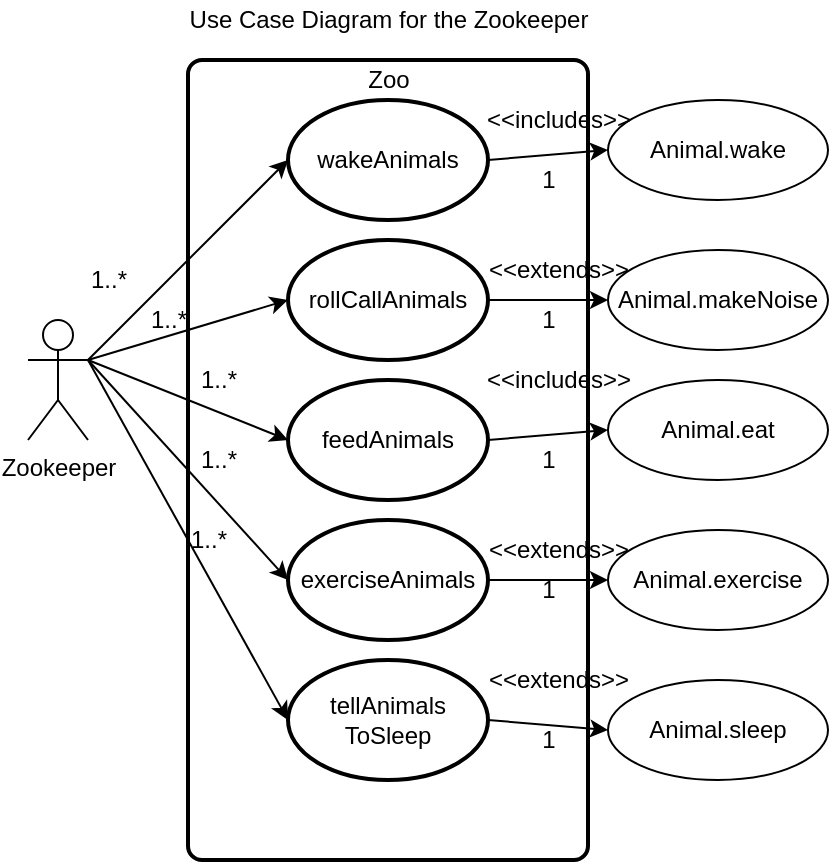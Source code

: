 <mxfile version="13.7.6" type="device"><diagram id="L2ha3P416PifufPezl2i" name="Page-1"><mxGraphModel dx="565" dy="658" grid="1" gridSize="10" guides="1" tooltips="1" connect="1" arrows="1" fold="1" page="1" pageScale="1" pageWidth="850" pageHeight="1100" math="0" shadow="0"><root><mxCell id="0"/><mxCell id="1" parent="0"/><mxCell id="ekQ_nQ21aNhIJXN_5aI7-1" value="Zookeeper" style="shape=umlActor;verticalLabelPosition=bottom;verticalAlign=top;html=1;outlineConnect=0;" vertex="1" parent="1"><mxGeometry x="80" y="290" width="30" height="60" as="geometry"/></mxCell><mxCell id="ekQ_nQ21aNhIJXN_5aI7-3" value="" style="rounded=1;whiteSpace=wrap;html=1;absoluteArcSize=1;arcSize=14;strokeWidth=2;" vertex="1" parent="1"><mxGeometry x="160" y="160" width="200" height="400" as="geometry"/></mxCell><mxCell id="ekQ_nQ21aNhIJXN_5aI7-4" value="Zoo" style="text;html=1;resizable=0;autosize=1;align=center;verticalAlign=middle;points=[];fillColor=none;strokeColor=none;rounded=0;" vertex="1" parent="1"><mxGeometry x="240" y="160" width="40" height="20" as="geometry"/></mxCell><mxCell id="ekQ_nQ21aNhIJXN_5aI7-5" value="wakeAnimals" style="strokeWidth=2;html=1;shape=mxgraph.flowchart.start_1;whiteSpace=wrap;" vertex="1" parent="1"><mxGeometry x="210" y="180" width="100" height="60" as="geometry"/></mxCell><mxCell id="ekQ_nQ21aNhIJXN_5aI7-6" value="rollCallAnimals" style="strokeWidth=2;html=1;shape=mxgraph.flowchart.start_1;whiteSpace=wrap;" vertex="1" parent="1"><mxGeometry x="210" y="250" width="100" height="60" as="geometry"/></mxCell><mxCell id="ekQ_nQ21aNhIJXN_5aI7-7" value="feedAnimals&lt;span style=&quot;color: rgba(0 , 0 , 0 , 0) ; font-family: monospace ; font-size: 0px&quot;&gt;%3CmxGraphModel%3E%3Croot%3E%3CmxCell%20id%3D%220%22%2F%3E%3CmxCell%20id%3D%221%22%20parent%3D%220%22%2F%3E%3CmxCell%20id%3D%222%22%20value%3D%22rollCallAnimals%22%20style%3D%22strokeWidth%3D2%3Bhtml%3D1%3Bshape%3Dmxgraph.flowchart.start_1%3BwhiteSpace%3Dwrap%3B%22%20vertex%3D%221%22%20parent%3D%221%22%3E%3CmxGeometry%20x%3D%22210%22%20y%3D%22250%22%20width%3D%22100%22%20height%3D%2260%22%20as%3D%22geometry%22%2F%3E%3C%2FmxCell%3E%3C%2Froot%3E%3C%2FmxGraphModel%3E&lt;/span&gt;" style="strokeWidth=2;html=1;shape=mxgraph.flowchart.start_1;whiteSpace=wrap;" vertex="1" parent="1"><mxGeometry x="210" y="320" width="100" height="60" as="geometry"/></mxCell><mxCell id="ekQ_nQ21aNhIJXN_5aI7-8" value="exerciseAnimals" style="strokeWidth=2;html=1;shape=mxgraph.flowchart.start_1;whiteSpace=wrap;" vertex="1" parent="1"><mxGeometry x="210" y="390" width="100" height="60" as="geometry"/></mxCell><mxCell id="ekQ_nQ21aNhIJXN_5aI7-9" value="tellAnimals ToSleep" style="strokeWidth=2;html=1;shape=mxgraph.flowchart.start_1;whiteSpace=wrap;" vertex="1" parent="1"><mxGeometry x="210" y="460" width="100" height="60" as="geometry"/></mxCell><mxCell id="ekQ_nQ21aNhIJXN_5aI7-15" value="Use Case Diagram for the Zookeeper" style="text;html=1;align=center;verticalAlign=middle;resizable=0;points=[];autosize=1;" vertex="1" parent="1"><mxGeometry x="155" y="130" width="210" height="20" as="geometry"/></mxCell><mxCell id="ekQ_nQ21aNhIJXN_5aI7-17" value="" style="endArrow=classic;html=1;exitX=1;exitY=0.333;exitDx=0;exitDy=0;exitPerimeter=0;entryX=0;entryY=0.5;entryDx=0;entryDy=0;entryPerimeter=0;" edge="1" parent="1" source="ekQ_nQ21aNhIJXN_5aI7-1" target="ekQ_nQ21aNhIJXN_5aI7-5"><mxGeometry width="50" height="50" relative="1" as="geometry"><mxPoint x="250" y="340" as="sourcePoint"/><mxPoint x="300" y="290" as="targetPoint"/></mxGeometry></mxCell><mxCell id="ekQ_nQ21aNhIJXN_5aI7-18" value="" style="endArrow=classic;html=1;entryX=0;entryY=0.5;entryDx=0;entryDy=0;entryPerimeter=0;" edge="1" parent="1" target="ekQ_nQ21aNhIJXN_5aI7-9"><mxGeometry width="50" height="50" relative="1" as="geometry"><mxPoint x="110" y="310" as="sourcePoint"/><mxPoint x="300" y="290" as="targetPoint"/></mxGeometry></mxCell><mxCell id="ekQ_nQ21aNhIJXN_5aI7-19" value="" style="endArrow=classic;html=1;entryX=0;entryY=0.5;entryDx=0;entryDy=0;entryPerimeter=0;" edge="1" parent="1" target="ekQ_nQ21aNhIJXN_5aI7-8"><mxGeometry width="50" height="50" relative="1" as="geometry"><mxPoint x="110" y="310" as="sourcePoint"/><mxPoint x="300" y="290" as="targetPoint"/></mxGeometry></mxCell><mxCell id="ekQ_nQ21aNhIJXN_5aI7-20" value="" style="endArrow=classic;html=1;exitX=1;exitY=0.333;exitDx=0;exitDy=0;exitPerimeter=0;entryX=0;entryY=0.5;entryDx=0;entryDy=0;entryPerimeter=0;" edge="1" parent="1" source="ekQ_nQ21aNhIJXN_5aI7-1" target="ekQ_nQ21aNhIJXN_5aI7-7"><mxGeometry width="50" height="50" relative="1" as="geometry"><mxPoint x="250" y="340" as="sourcePoint"/><mxPoint x="300" y="290" as="targetPoint"/></mxGeometry></mxCell><mxCell id="ekQ_nQ21aNhIJXN_5aI7-22" value="" style="endArrow=classic;html=1;exitX=1;exitY=0.333;exitDx=0;exitDy=0;exitPerimeter=0;entryX=0;entryY=0.5;entryDx=0;entryDy=0;entryPerimeter=0;" edge="1" parent="1" source="ekQ_nQ21aNhIJXN_5aI7-1" target="ekQ_nQ21aNhIJXN_5aI7-6"><mxGeometry width="50" height="50" relative="1" as="geometry"><mxPoint x="150" y="300" as="sourcePoint"/><mxPoint x="300" y="290" as="targetPoint"/></mxGeometry></mxCell><mxCell id="ekQ_nQ21aNhIJXN_5aI7-23" value="Animal.wake" style="ellipse;whiteSpace=wrap;html=1;" vertex="1" parent="1"><mxGeometry x="370" y="180" width="110" height="50" as="geometry"/></mxCell><mxCell id="ekQ_nQ21aNhIJXN_5aI7-24" value="Animal.makeNoise" style="ellipse;whiteSpace=wrap;html=1;" vertex="1" parent="1"><mxGeometry x="370" y="255" width="110" height="50" as="geometry"/></mxCell><mxCell id="ekQ_nQ21aNhIJXN_5aI7-25" value="Animal.eat" style="ellipse;whiteSpace=wrap;html=1;" vertex="1" parent="1"><mxGeometry x="370" y="320" width="110" height="50" as="geometry"/></mxCell><mxCell id="ekQ_nQ21aNhIJXN_5aI7-26" value="Animal.exercise" style="ellipse;whiteSpace=wrap;html=1;" vertex="1" parent="1"><mxGeometry x="370" y="395" width="110" height="50" as="geometry"/></mxCell><mxCell id="ekQ_nQ21aNhIJXN_5aI7-27" value="1..*" style="text;html=1;align=center;verticalAlign=middle;resizable=0;points=[];autosize=1;" vertex="1" parent="1"><mxGeometry x="105" y="260" width="30" height="20" as="geometry"/></mxCell><mxCell id="ekQ_nQ21aNhIJXN_5aI7-28" value="1..*" style="text;html=1;align=center;verticalAlign=middle;resizable=0;points=[];autosize=1;" vertex="1" parent="1"><mxGeometry x="135" y="280" width="30" height="20" as="geometry"/></mxCell><mxCell id="ekQ_nQ21aNhIJXN_5aI7-29" value="1..*" style="text;html=1;align=center;verticalAlign=middle;resizable=0;points=[];autosize=1;" vertex="1" parent="1"><mxGeometry x="160" y="310" width="30" height="20" as="geometry"/></mxCell><mxCell id="ekQ_nQ21aNhIJXN_5aI7-30" value="1..*" style="text;html=1;align=center;verticalAlign=middle;resizable=0;points=[];autosize=1;" vertex="1" parent="1"><mxGeometry x="160" y="350" width="30" height="20" as="geometry"/></mxCell><mxCell id="ekQ_nQ21aNhIJXN_5aI7-31" value="1..*" style="text;html=1;align=center;verticalAlign=middle;resizable=0;points=[];autosize=1;" vertex="1" parent="1"><mxGeometry x="155" y="390" width="30" height="20" as="geometry"/></mxCell><mxCell id="ekQ_nQ21aNhIJXN_5aI7-32" value="" style="endArrow=classic;html=1;entryX=0;entryY=0.5;entryDx=0;entryDy=0;exitX=1;exitY=0.5;exitDx=0;exitDy=0;exitPerimeter=0;" edge="1" parent="1" source="ekQ_nQ21aNhIJXN_5aI7-5" target="ekQ_nQ21aNhIJXN_5aI7-23"><mxGeometry width="50" height="50" relative="1" as="geometry"><mxPoint x="250" y="340" as="sourcePoint"/><mxPoint x="300" y="290" as="targetPoint"/></mxGeometry></mxCell><mxCell id="ekQ_nQ21aNhIJXN_5aI7-33" value="" style="endArrow=classic;html=1;entryX=0;entryY=0.5;entryDx=0;entryDy=0;exitX=1;exitY=0.5;exitDx=0;exitDy=0;exitPerimeter=0;" edge="1" parent="1" source="ekQ_nQ21aNhIJXN_5aI7-6" target="ekQ_nQ21aNhIJXN_5aI7-24"><mxGeometry width="50" height="50" relative="1" as="geometry"><mxPoint x="250" y="340" as="sourcePoint"/><mxPoint x="300" y="290" as="targetPoint"/></mxGeometry></mxCell><mxCell id="ekQ_nQ21aNhIJXN_5aI7-34" value="" style="endArrow=classic;html=1;entryX=0;entryY=0.5;entryDx=0;entryDy=0;exitX=1;exitY=0.5;exitDx=0;exitDy=0;exitPerimeter=0;" edge="1" parent="1" source="ekQ_nQ21aNhIJXN_5aI7-7" target="ekQ_nQ21aNhIJXN_5aI7-25"><mxGeometry width="50" height="50" relative="1" as="geometry"><mxPoint x="250" y="340" as="sourcePoint"/><mxPoint x="300" y="290" as="targetPoint"/></mxGeometry></mxCell><mxCell id="ekQ_nQ21aNhIJXN_5aI7-35" value="" style="endArrow=classic;html=1;entryX=0;entryY=0.5;entryDx=0;entryDy=0;exitX=1;exitY=0.5;exitDx=0;exitDy=0;exitPerimeter=0;" edge="1" parent="1" source="ekQ_nQ21aNhIJXN_5aI7-8" target="ekQ_nQ21aNhIJXN_5aI7-26"><mxGeometry width="50" height="50" relative="1" as="geometry"><mxPoint x="250" y="340" as="sourcePoint"/><mxPoint x="300" y="290" as="targetPoint"/></mxGeometry></mxCell><mxCell id="ekQ_nQ21aNhIJXN_5aI7-36" value="Animal.sleep" style="ellipse;whiteSpace=wrap;html=1;" vertex="1" parent="1"><mxGeometry x="370" y="470" width="110" height="50" as="geometry"/></mxCell><mxCell id="ekQ_nQ21aNhIJXN_5aI7-37" value="" style="endArrow=classic;html=1;entryX=0;entryY=0.5;entryDx=0;entryDy=0;" edge="1" parent="1" target="ekQ_nQ21aNhIJXN_5aI7-36"><mxGeometry width="50" height="50" relative="1" as="geometry"><mxPoint x="310" y="490" as="sourcePoint"/><mxPoint x="360" y="440" as="targetPoint"/></mxGeometry></mxCell><mxCell id="ekQ_nQ21aNhIJXN_5aI7-38" value="&amp;lt;&amp;lt;includes&amp;gt;&amp;gt;" style="text;html=1;align=center;verticalAlign=middle;resizable=0;points=[];autosize=1;" vertex="1" parent="1"><mxGeometry x="300" y="180" width="90" height="20" as="geometry"/></mxCell><mxCell id="ekQ_nQ21aNhIJXN_5aI7-40" value="&amp;lt;&amp;lt;includes&amp;gt;&amp;gt;" style="text;html=1;align=center;verticalAlign=middle;resizable=0;points=[];autosize=1;" vertex="1" parent="1"><mxGeometry x="300" y="310" width="90" height="20" as="geometry"/></mxCell><mxCell id="ekQ_nQ21aNhIJXN_5aI7-41" value="&amp;lt;&amp;lt;extends&amp;gt;&amp;gt;" style="text;html=1;align=center;verticalAlign=middle;resizable=0;points=[];autosize=1;" vertex="1" parent="1"><mxGeometry x="300" y="255" width="90" height="20" as="geometry"/></mxCell><mxCell id="ekQ_nQ21aNhIJXN_5aI7-42" value="&amp;lt;&amp;lt;extends&amp;gt;&amp;gt;" style="text;html=1;align=center;verticalAlign=middle;resizable=0;points=[];autosize=1;" vertex="1" parent="1"><mxGeometry x="300" y="395" width="90" height="20" as="geometry"/></mxCell><mxCell id="ekQ_nQ21aNhIJXN_5aI7-43" value="&amp;lt;&amp;lt;extends&amp;gt;&amp;gt;" style="text;html=1;align=center;verticalAlign=middle;resizable=0;points=[];autosize=1;" vertex="1" parent="1"><mxGeometry x="300" y="460" width="90" height="20" as="geometry"/></mxCell><mxCell id="ekQ_nQ21aNhIJXN_5aI7-44" value="1" style="text;html=1;align=center;verticalAlign=middle;resizable=0;points=[];autosize=1;" vertex="1" parent="1"><mxGeometry x="330" y="490" width="20" height="20" as="geometry"/></mxCell><mxCell id="ekQ_nQ21aNhIJXN_5aI7-45" value="1" style="text;html=1;align=center;verticalAlign=middle;resizable=0;points=[];autosize=1;" vertex="1" parent="1"><mxGeometry x="330" y="415" width="20" height="20" as="geometry"/></mxCell><mxCell id="ekQ_nQ21aNhIJXN_5aI7-46" value="1" style="text;html=1;align=center;verticalAlign=middle;resizable=0;points=[];autosize=1;" vertex="1" parent="1"><mxGeometry x="330" y="350" width="20" height="20" as="geometry"/></mxCell><mxCell id="ekQ_nQ21aNhIJXN_5aI7-47" value="1" style="text;html=1;align=center;verticalAlign=middle;resizable=0;points=[];autosize=1;" vertex="1" parent="1"><mxGeometry x="330" y="280" width="20" height="20" as="geometry"/></mxCell><mxCell id="ekQ_nQ21aNhIJXN_5aI7-48" value="1" style="text;html=1;align=center;verticalAlign=middle;resizable=0;points=[];autosize=1;" vertex="1" parent="1"><mxGeometry x="330" y="210" width="20" height="20" as="geometry"/></mxCell></root></mxGraphModel></diagram></mxfile>